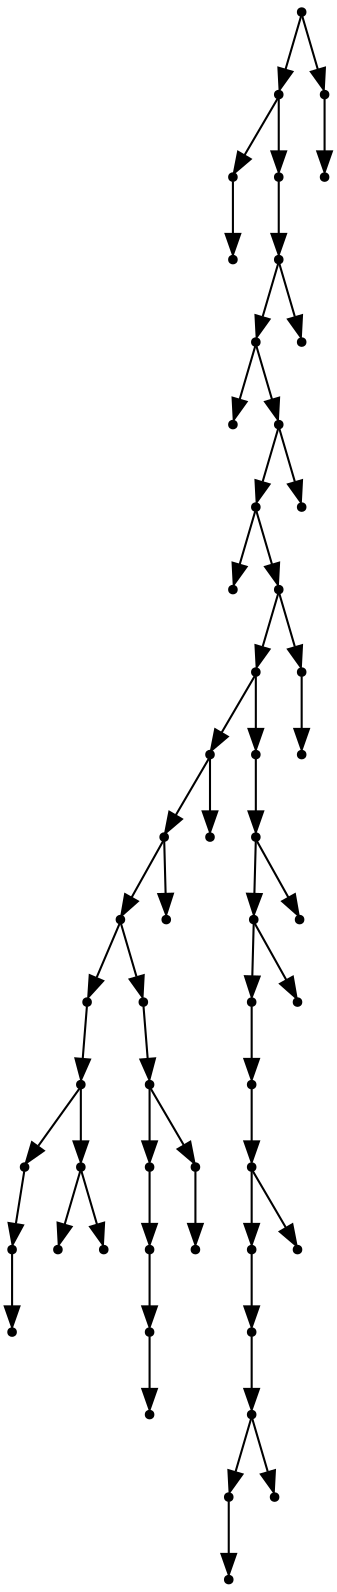 digraph {
  54 [shape=point];
  51 [shape=point];
  1 [shape=point];
  0 [shape=point];
  50 [shape=point];
  49 [shape=point];
  47 [shape=point];
  2 [shape=point];
  46 [shape=point];
  44 [shape=point];
  3 [shape=point];
  43 [shape=point];
  40 [shape=point];
  24 [shape=point];
  22 [shape=point];
  20 [shape=point];
  11 [shape=point];
  10 [shape=point];
  6 [shape=point];
  5 [shape=point];
  4 [shape=point];
  9 [shape=point];
  7 [shape=point];
  8 [shape=point];
  19 [shape=point];
  18 [shape=point];
  15 [shape=point];
  14 [shape=point];
  13 [shape=point];
  12 [shape=point];
  17 [shape=point];
  16 [shape=point];
  21 [shape=point];
  23 [shape=point];
  39 [shape=point];
  38 [shape=point];
  36 [shape=point];
  34 [shape=point];
  33 [shape=point];
  32 [shape=point];
  30 [shape=point];
  29 [shape=point];
  28 [shape=point];
  26 [shape=point];
  25 [shape=point];
  27 [shape=point];
  31 [shape=point];
  35 [shape=point];
  37 [shape=point];
  42 [shape=point];
  41 [shape=point];
  45 [shape=point];
  48 [shape=point];
  53 [shape=point];
  52 [shape=point];
54 -> 51;
51 -> 1;
1 -> 0;
51 -> 50;
50 -> 49;
49 -> 47;
47 -> 2;
47 -> 46;
46 -> 44;
44 -> 3;
44 -> 43;
43 -> 40;
40 -> 24;
24 -> 22;
22 -> 20;
20 -> 11;
11 -> 10;
10 -> 6;
6 -> 5;
5 -> 4;
10 -> 9;
9 -> 7;
9 -> 8;
20 -> 19;
19 -> 18;
18 -> 15;
15 -> 14;
14 -> 13;
13 -> 12;
18 -> 17;
17 -> 16;
22 -> 21;
24 -> 23;
40 -> 39;
39 -> 38;
38 -> 36;
36 -> 34;
34 -> 33;
33 -> 32;
32 -> 30;
30 -> 29;
29 -> 28;
28 -> 26;
26 -> 25;
28 -> 27;
32 -> 31;
36 -> 35;
38 -> 37;
43 -> 42;
42 -> 41;
46 -> 45;
49 -> 48;
54 -> 53;
53 -> 52;
}
